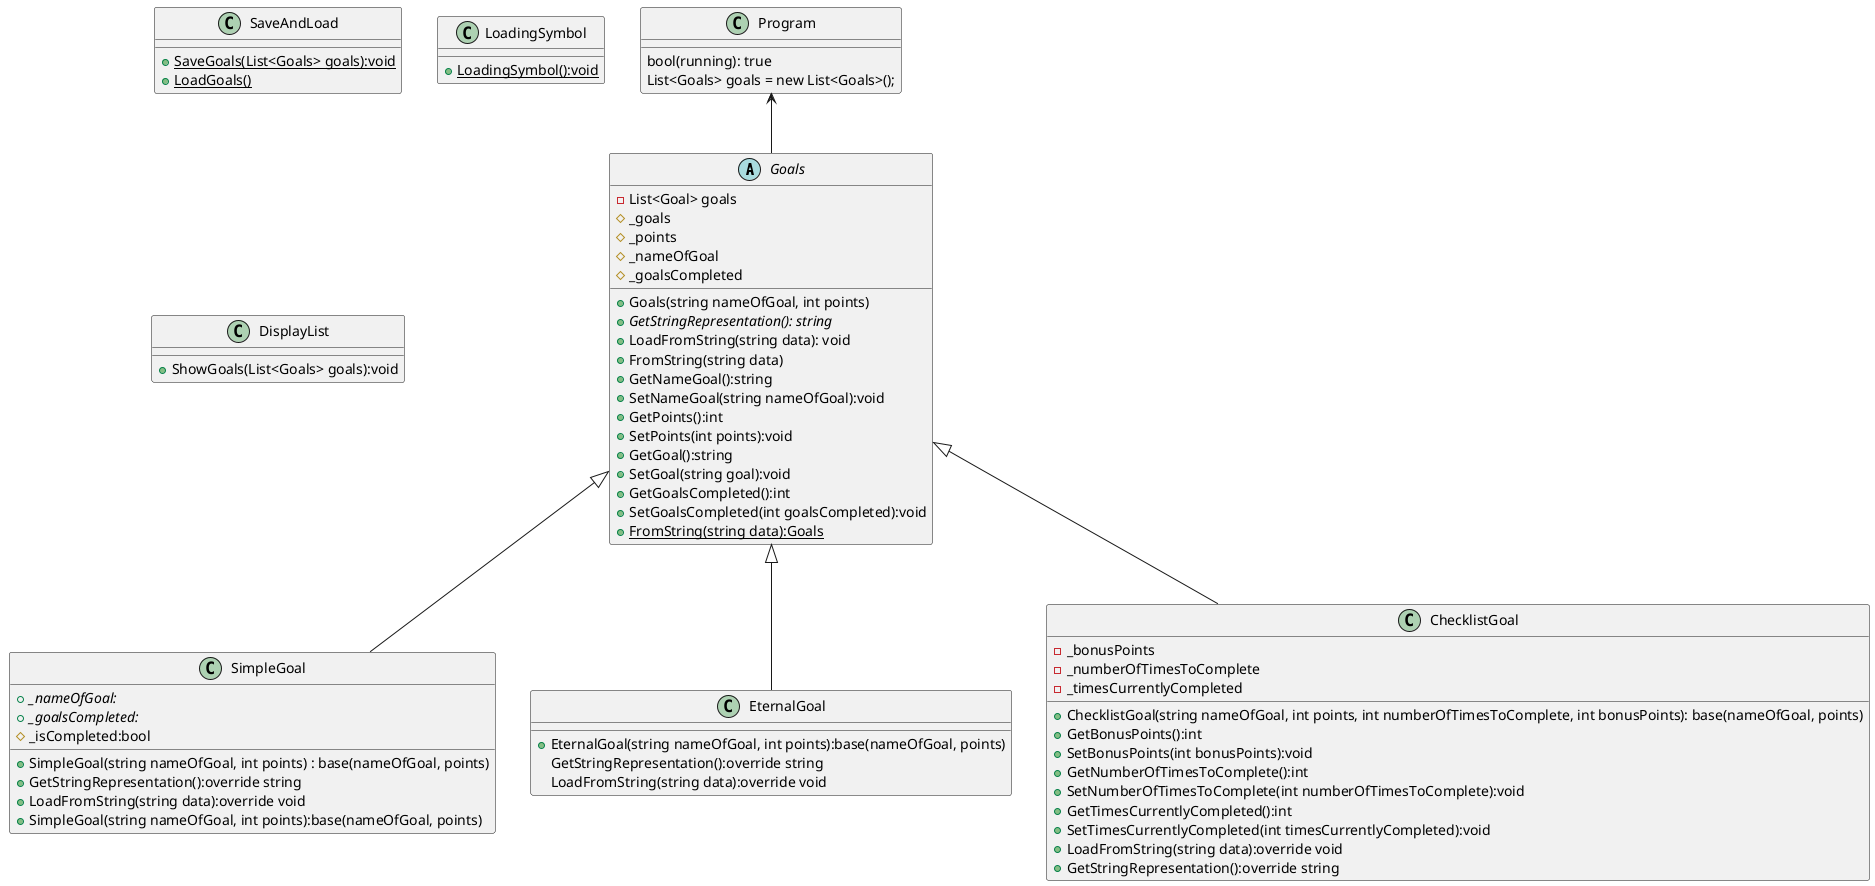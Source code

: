 @startuml Eternal Goals

Goals <|-- SimpleGoal
Goals <|-- EternalGoal
Goals <|-- ChecklistGoal

Program <-- Goals

Class Program
{
    bool(running): true
    List<Goals> goals = new List<Goals>();
}

Abstract Class Goals
{
    +Goals(string nameOfGoal, int points)
    {abstract} +GetStringRepresentation(): string
    +LoadFromString(string data): void
    +FromString(string data)
    +GetNameGoal():string
    +SetNameGoal(string nameOfGoal):void
    +GetPoints():int
    +SetPoints(int points):void
    +GetGoal():string
    +SetGoal(string goal):void
    +GetGoalsCompleted():int
    +SetGoalsCompleted(int goalsCompleted):void
    {static}+FromString(string data):Goals

    -List<Goal> goals
    #_goals
    #_points
    #_nameOfGoal
    #_goalsCompleted
}

Class SimpleGoal
{
    + SimpleGoal(string nameOfGoal, int points) : base(nameOfGoal, points)
    {abstract}+_nameOfGoal:
    {abstract}+_goalsCompleted:
    #_isCompleted:bool
    +GetStringRepresentation():override string
    +LoadFromString(string data):override void
    +SimpleGoal(string nameOfGoal, int points):base(nameOfGoal, points)
}

Class EternalGoal
{
    +EternalGoal(string nameOfGoal, int points):base(nameOfGoal, points)
    GetStringRepresentation():override string
    LoadFromString(string data):override void
}

Class ChecklistGoal
{
    -_bonusPoints
    -_numberOfTimesToComplete
    -_timesCurrentlyCompleted

    +ChecklistGoal(string nameOfGoal, int points, int numberOfTimesToComplete, int bonusPoints): base(nameOfGoal, points)
    +GetBonusPoints():int
    +SetBonusPoints(int bonusPoints):void
    +GetNumberOfTimesToComplete():int
    +SetNumberOfTimesToComplete(int numberOfTimesToComplete):void
    +GetTimesCurrentlyCompleted():int
    +SetTimesCurrentlyCompleted(int timesCurrentlyCompleted):void
    +LoadFromString(string data):override void
    +GetStringRepresentation():override string
    
}




Class SaveAndLoad
{
    {static}+SaveGoals(List<Goals> goals):void
    {static}+LoadGoals()
}

Class LoadingSymbol
{
    {static}+LoadingSymbol():void
}

Class DisplayList
{
    +ShowGoals(List<Goals> goals):void
}



@enduml